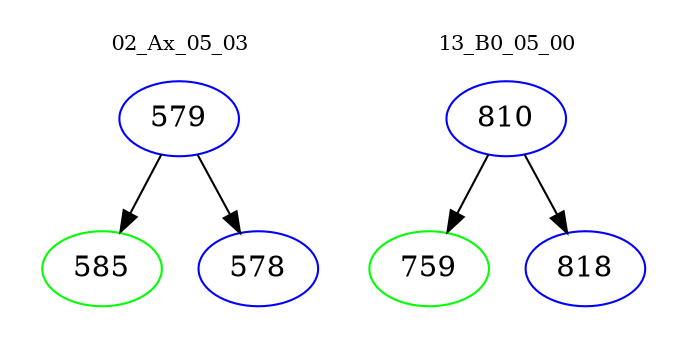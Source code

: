 digraph{
subgraph cluster_0 {
color = white
label = "02_Ax_05_03";
fontsize=10;
T0_579 [label="579", color="blue"]
T0_579 -> T0_585 [color="black"]
T0_585 [label="585", color="green"]
T0_579 -> T0_578 [color="black"]
T0_578 [label="578", color="blue"]
}
subgraph cluster_1 {
color = white
label = "13_B0_05_00";
fontsize=10;
T1_810 [label="810", color="blue"]
T1_810 -> T1_759 [color="black"]
T1_759 [label="759", color="green"]
T1_810 -> T1_818 [color="black"]
T1_818 [label="818", color="blue"]
}
}
